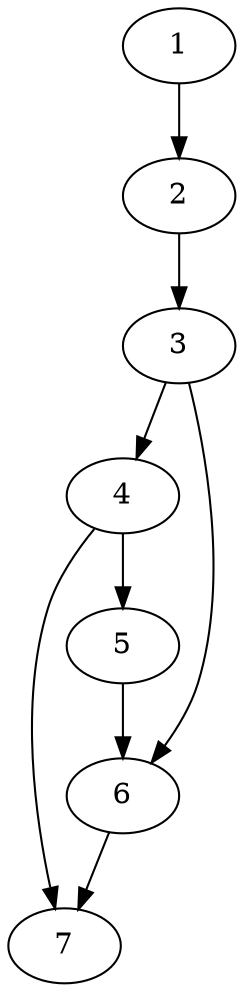 digraph G {
0[label=1];
1[label=2];
2[label=3];
3[label=4];
4[label=5];
5[label=6];
6[label=7];
0->1 ;
1->2 ;
2->3 ;
2->5 ;
3->4 ;
3->6 ;
4->5 ;
5->6 ;
}
